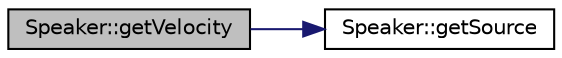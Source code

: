 digraph "Speaker::getVelocity"
{
  edge [fontname="Helvetica",fontsize="10",labelfontname="Helvetica",labelfontsize="10"];
  node [fontname="Helvetica",fontsize="10",shape=record];
  rankdir="LR";
  Node1 [label="Speaker::getVelocity",height=0.2,width=0.4,color="black", fillcolor="grey75", style="filled", fontcolor="black"];
  Node1 -> Node2 [color="midnightblue",fontsize="10",style="solid",fontname="Helvetica"];
  Node2 [label="Speaker::getSource",height=0.2,width=0.4,color="black", fillcolor="white", style="filled",URL="$class_speaker.html#ad038d4f49617bf84b9c1002468c88027"];
}
